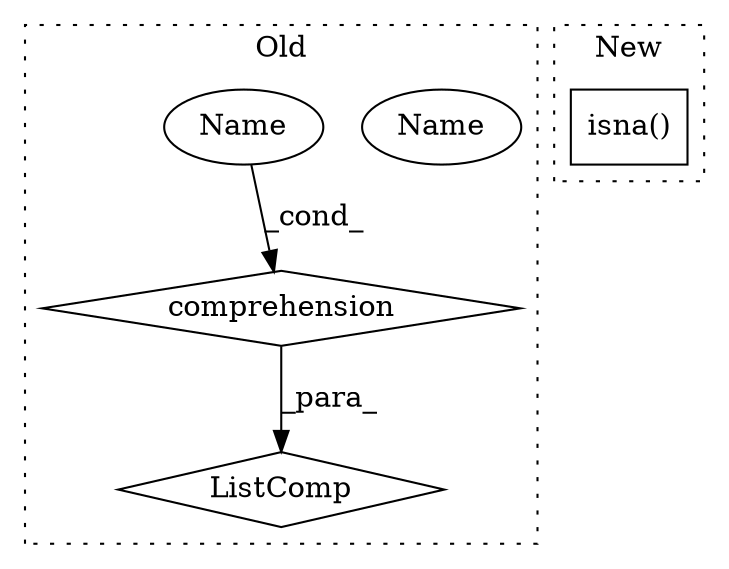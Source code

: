 digraph G {
subgraph cluster0 {
1 [label="ListComp" a="106" s="1520" l="47" shape="diamond"];
3 [label="comprehension" a="45" s="1523" l="3" shape="diamond"];
4 [label="Name" a="87" s="1521" l="1" shape="ellipse"];
5 [label="Name" a="87" s="1521" l="1" shape="ellipse"];
label = "Old";
style="dotted";
}
subgraph cluster1 {
2 [label="isna()" a="75" s="1975" l="12" shape="box"];
label = "New";
style="dotted";
}
3 -> 1 [label="_para_"];
5 -> 3 [label="_cond_"];
}